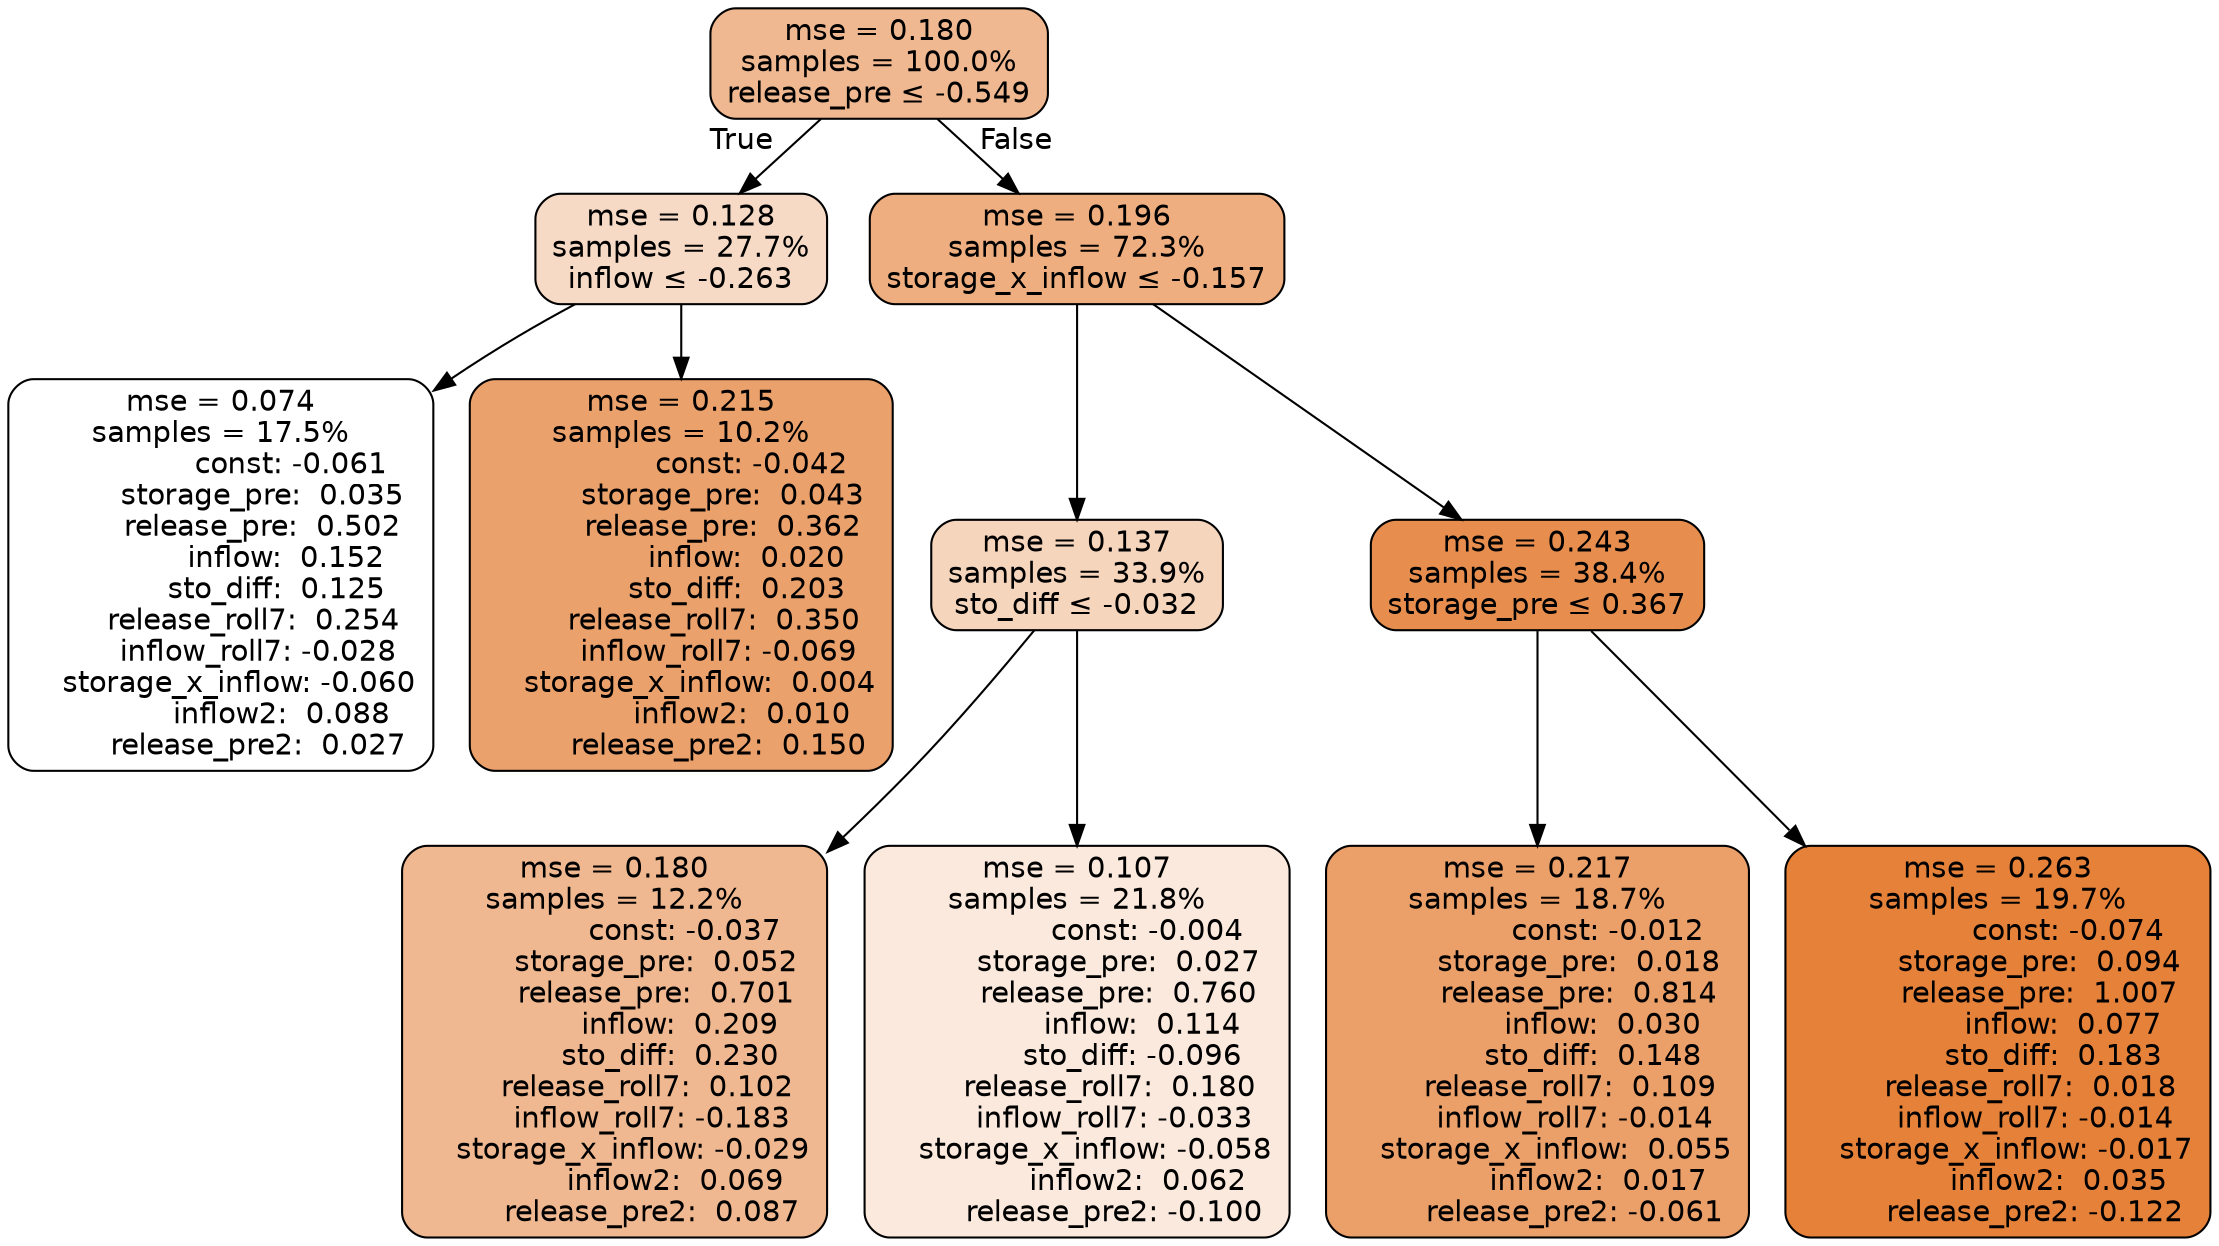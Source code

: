 digraph tree {
bgcolor="transparent"
node [shape=rectangle, style="filled, rounded", color="black", fontname=helvetica] ;
edge [fontname=helvetica] ;
	"0" [label="mse = 0.180
samples = 100.0%
release_pre &le; -0.549", fillcolor="#f0b890"]
	"1" [label="mse = 0.128
samples = 27.7%
inflow &le; -0.263", fillcolor="#f7dac6"]
	"2" [label="mse = 0.074
samples = 17.5%
               const: -0.061
         storage_pre:  0.035
         release_pre:  0.502
              inflow:  0.152
            sto_diff:  0.125
       release_roll7:  0.254
        inflow_roll7: -0.028
    storage_x_inflow: -0.060
             inflow2:  0.088
        release_pre2:  0.027", fillcolor="#ffffff"]
	"3" [label="mse = 0.215
samples = 10.2%
               const: -0.042
         storage_pre:  0.043
         release_pre:  0.362
              inflow:  0.020
            sto_diff:  0.203
       release_roll7:  0.350
        inflow_roll7: -0.069
    storage_x_inflow:  0.004
             inflow2:  0.010
        release_pre2:  0.150", fillcolor="#eba16b"]
	"4" [label="mse = 0.196
samples = 72.3%
storage_x_inflow &le; -0.157", fillcolor="#eeae7f"]
	"5" [label="mse = 0.137
samples = 33.9%
sto_diff &le; -0.032", fillcolor="#f6d5bd"]
	"6" [label="mse = 0.180
samples = 12.2%
               const: -0.037
         storage_pre:  0.052
         release_pre:  0.701
              inflow:  0.209
            sto_diff:  0.230
       release_roll7:  0.102
        inflow_roll7: -0.183
    storage_x_inflow: -0.029
             inflow2:  0.069
        release_pre2:  0.087", fillcolor="#f0b890"]
	"7" [label="mse = 0.107
samples = 21.8%
               const: -0.004
         storage_pre:  0.027
         release_pre:  0.760
              inflow:  0.114
            sto_diff: -0.096
       release_roll7:  0.180
        inflow_roll7: -0.033
    storage_x_inflow: -0.058
             inflow2:  0.062
        release_pre2: -0.100", fillcolor="#fae9dc"]
	"8" [label="mse = 0.243
samples = 38.4%
storage_pre &le; 0.367", fillcolor="#e78e4e"]
	"9" [label="mse = 0.217
samples = 18.7%
               const: -0.012
         storage_pre:  0.018
         release_pre:  0.814
              inflow:  0.030
            sto_diff:  0.148
       release_roll7:  0.109
        inflow_roll7: -0.014
    storage_x_inflow:  0.055
             inflow2:  0.017
        release_pre2: -0.061", fillcolor="#eb9f69"]
	"10" [label="mse = 0.263
samples = 19.7%
               const: -0.074
         storage_pre:  0.094
         release_pre:  1.007
              inflow:  0.077
            sto_diff:  0.183
       release_roll7:  0.018
        inflow_roll7: -0.014
    storage_x_inflow: -0.017
             inflow2:  0.035
        release_pre2: -0.122", fillcolor="#e58139"]

	"0" -> "1" [labeldistance=2.5, labelangle=45, headlabel="True"]
	"1" -> "2"
	"1" -> "3"
	"0" -> "4" [labeldistance=2.5, labelangle=-45, headlabel="False"]
	"4" -> "5"
	"5" -> "6"
	"5" -> "7"
	"4" -> "8"
	"8" -> "9"
	"8" -> "10"
}
